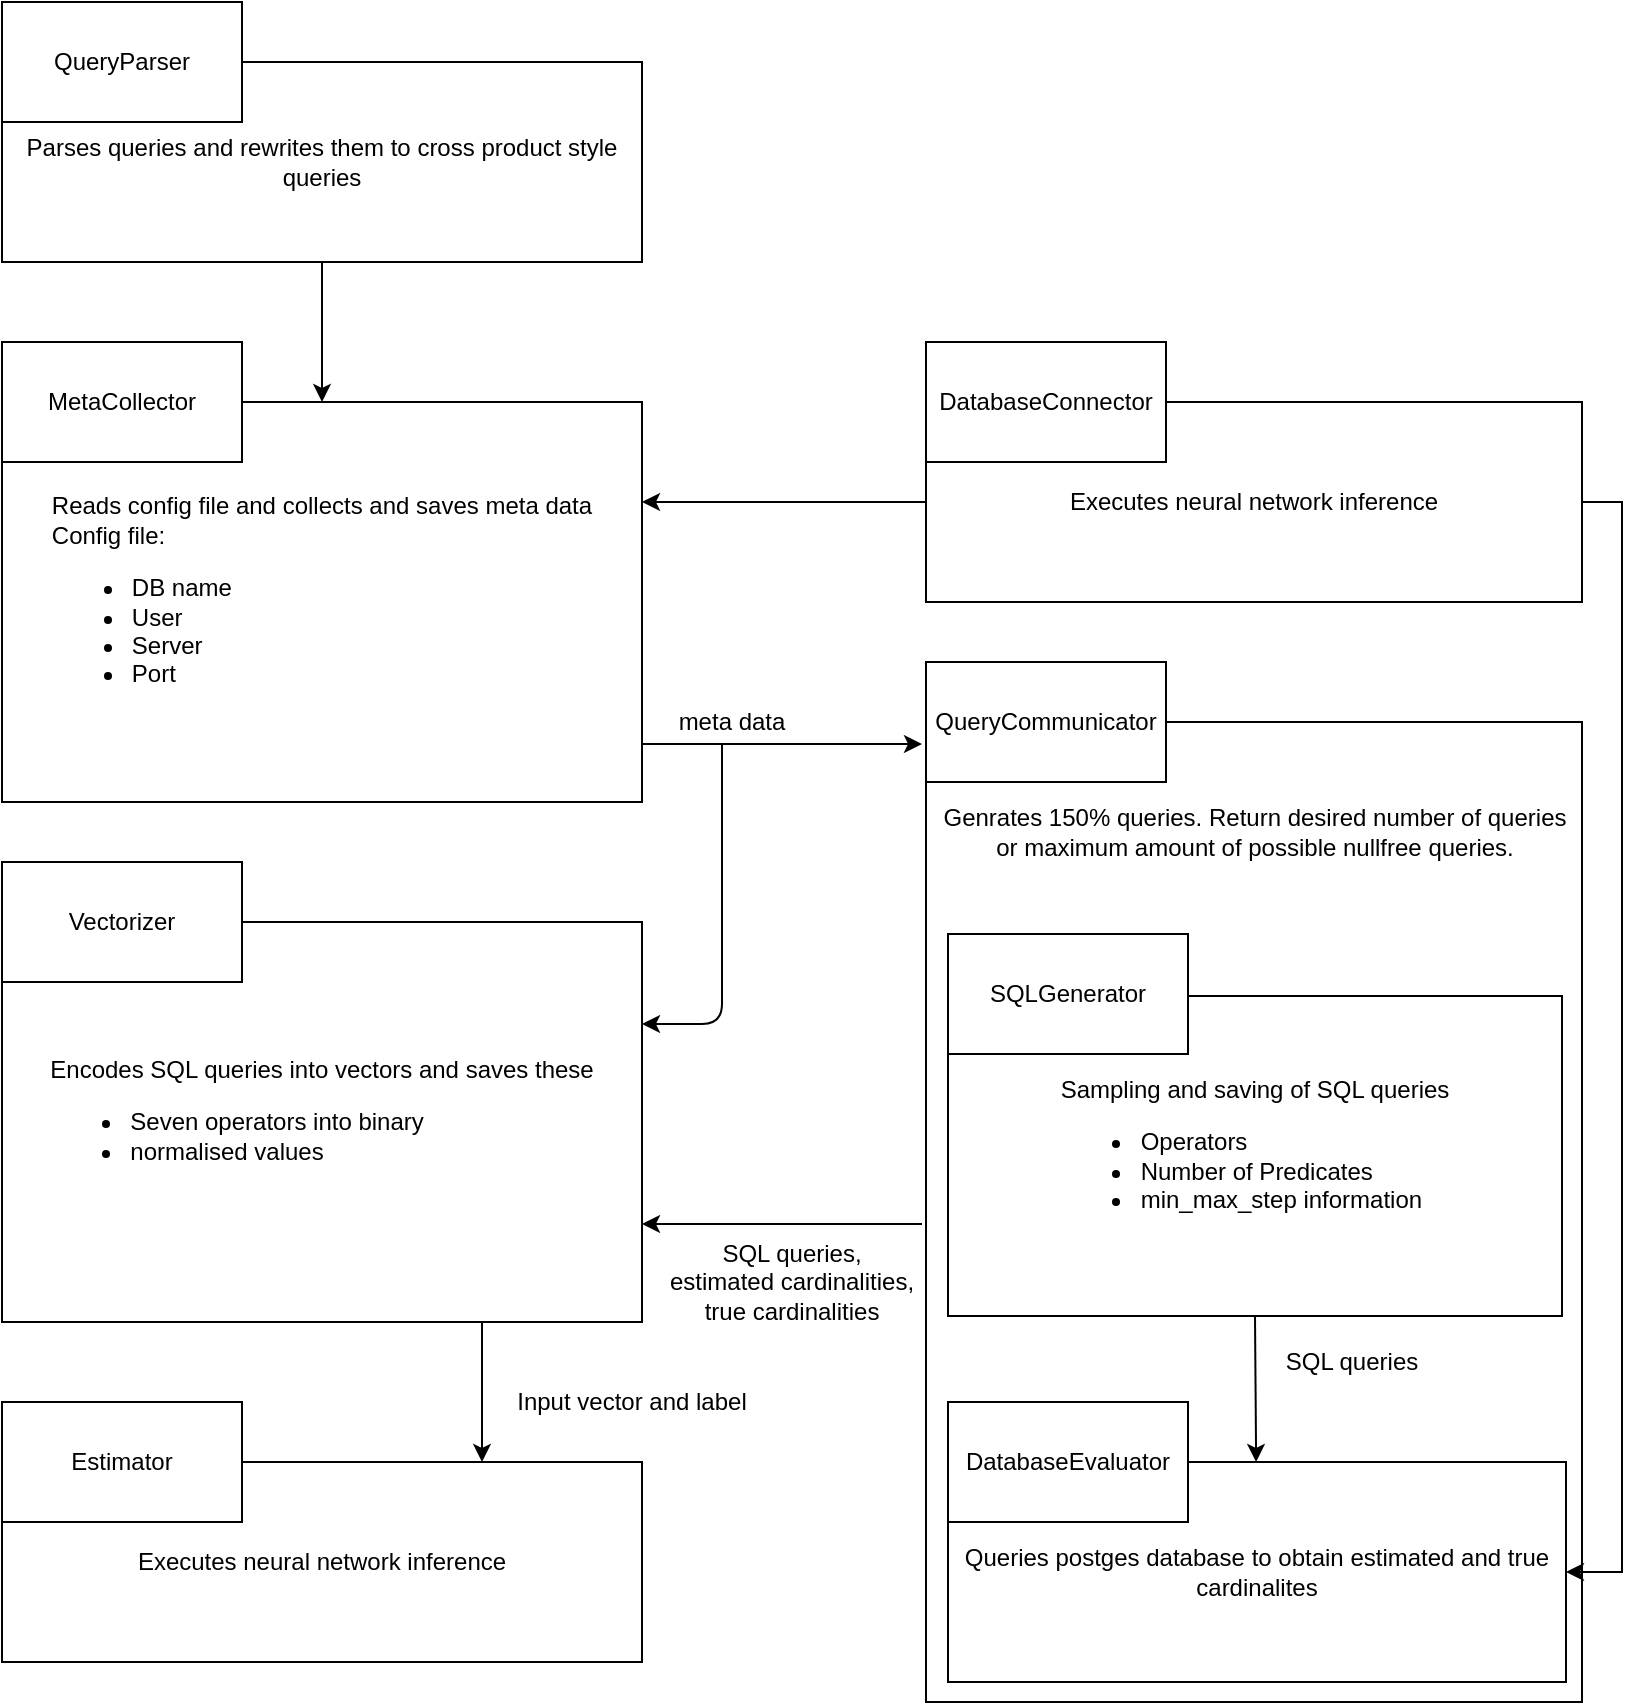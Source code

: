 <mxfile version="13.6.0" type="device"><diagram id="6hGFLwfOUW9BJ-s0fimq" name="Page-1"><mxGraphModel dx="2031" dy="2228" grid="1" gridSize="10" guides="1" tooltips="1" connect="1" arrows="1" fold="1" page="1" pageScale="1" pageWidth="827" pageHeight="1169" math="0" shadow="0"><root><mxCell id="0"/><mxCell id="1" parent="0"/><mxCell id="22" value="" style="rounded=0;whiteSpace=wrap;html=1;" parent="1" vertex="1"><mxGeometry x="462" y="190" width="328" height="490" as="geometry"/></mxCell><mxCell id="23" value="&lt;div style=&quot;text-align: left&quot;&gt;&lt;span&gt;Reads config file and collects and saves meta data&lt;/span&gt;&lt;/div&gt;&lt;div style=&quot;text-align: left&quot;&gt;&lt;span&gt;Config file:&lt;/span&gt;&lt;/div&gt;&lt;div style=&quot;text-align: left&quot;&gt;&lt;ul&gt;&lt;li&gt;&lt;span&gt;DB name&lt;/span&gt;&lt;/li&gt;&lt;li&gt;User&lt;/li&gt;&lt;li&gt;Server&lt;/li&gt;&lt;li&gt;Port&lt;/li&gt;&lt;/ul&gt;&lt;/div&gt;" style="rounded=0;whiteSpace=wrap;html=1;" parent="1" vertex="1"><mxGeometry y="30" width="320" height="200" as="geometry"/></mxCell><mxCell id="24" value="MetaCollector" style="rounded=0;whiteSpace=wrap;html=1;" parent="1" vertex="1"><mxGeometry width="120" height="60" as="geometry"/></mxCell><mxCell id="25" value="&lt;div style=&quot;text-align: left&quot;&gt;Encodes SQL queries into vectors and saves these&lt;/div&gt;&lt;div style=&quot;text-align: left&quot;&gt;&lt;ul&gt;&lt;li&gt;Seven operators into binary&lt;/li&gt;&lt;li&gt;normalised values&lt;/li&gt;&lt;/ul&gt;&lt;/div&gt;" style="rounded=0;whiteSpace=wrap;html=1;" parent="1" vertex="1"><mxGeometry y="290" width="320" height="200" as="geometry"/></mxCell><mxCell id="26" value="Vectorizer" style="rounded=0;whiteSpace=wrap;html=1;" parent="1" vertex="1"><mxGeometry y="260" width="120" height="60" as="geometry"/></mxCell><mxCell id="27" value="&lt;div style=&quot;text-align: left&quot;&gt;Executes neural network inference&lt;/div&gt;" style="rounded=0;whiteSpace=wrap;html=1;" parent="1" vertex="1"><mxGeometry y="560" width="320" height="100" as="geometry"/></mxCell><mxCell id="28" value="Estimator" style="rounded=0;whiteSpace=wrap;html=1;" parent="1" vertex="1"><mxGeometry y="530" width="120" height="60" as="geometry"/></mxCell><mxCell id="29" value="&lt;div style=&quot;text-align: left&quot;&gt;Sampling and saving of SQL queries&lt;/div&gt;&lt;div style=&quot;text-align: left&quot;&gt;&lt;ul&gt;&lt;li&gt;Operators&lt;/li&gt;&lt;li&gt;Number of Predicates&lt;/li&gt;&lt;li&gt;min_max_step information&lt;/li&gt;&lt;/ul&gt;&lt;/div&gt;" style="rounded=0;whiteSpace=wrap;html=1;" parent="1" vertex="1"><mxGeometry x="473" y="327" width="307" height="160" as="geometry"/></mxCell><mxCell id="30" value="SQLGenerator" style="rounded=0;whiteSpace=wrap;html=1;" parent="1" vertex="1"><mxGeometry x="473" y="296" width="120" height="60" as="geometry"/></mxCell><mxCell id="31" value="&lt;span&gt;Queries postges database to obtain estimated and true cardinalites&lt;/span&gt;" style="rounded=0;whiteSpace=wrap;html=1;align=center;" parent="1" vertex="1"><mxGeometry x="473" y="560" width="309" height="110" as="geometry"/></mxCell><mxCell id="32" value="DatabaseEvaluator" style="rounded=0;whiteSpace=wrap;html=1;" parent="1" vertex="1"><mxGeometry x="473" y="530" width="120" height="60" as="geometry"/></mxCell><mxCell id="33" value="" style="endArrow=classic;html=1;exitX=1;exitY=0.5;exitDx=0;exitDy=0;" parent="1" edge="1"><mxGeometry width="50" height="50" relative="1" as="geometry"><mxPoint x="320" y="201" as="sourcePoint"/><mxPoint x="460" y="201" as="targetPoint"/></mxGeometry></mxCell><mxCell id="34" value="" style="endArrow=classic;html=1;entryX=1;entryY=0.25;entryDx=0;entryDy=0;" parent="1" edge="1"><mxGeometry width="50" height="50" relative="1" as="geometry"><mxPoint x="360" y="201" as="sourcePoint"/><mxPoint x="320.0" y="341" as="targetPoint"/><Array as="points"><mxPoint x="360" y="341"/></Array></mxGeometry></mxCell><mxCell id="35" value="" style="endArrow=classic;html=1;jumpSize=0;exitX=0.5;exitY=1;exitDx=0;exitDy=0;" parent="1" source="29" target="31" edge="1"><mxGeometry width="50" height="50" relative="1" as="geometry"><mxPoint x="674" y="488" as="sourcePoint"/><mxPoint x="442" y="560" as="targetPoint"/></mxGeometry></mxCell><mxCell id="36" value="" style="endArrow=classic;html=1;entryX=1;entryY=0.6;entryDx=0;entryDy=0;entryPerimeter=0;" parent="1" edge="1"><mxGeometry width="50" height="50" relative="1" as="geometry"><mxPoint x="460" y="441" as="sourcePoint"/><mxPoint x="320" y="441" as="targetPoint"/></mxGeometry></mxCell><mxCell id="37" value="" style="endArrow=classic;html=1;exitX=0.75;exitY=1;exitDx=0;exitDy=0;entryX=0.75;entryY=0;entryDx=0;entryDy=0;" parent="1" source="25" target="27" edge="1"><mxGeometry width="50" height="50" relative="1" as="geometry"><mxPoint x="250" y="480" as="sourcePoint"/><mxPoint x="240" y="550" as="targetPoint"/></mxGeometry></mxCell><UserObject label="Input vector and label" placeholders="1" name="Variable" id="38"><mxCell style="text;html=1;strokeColor=none;fillColor=none;align=center;verticalAlign=middle;whiteSpace=wrap;overflow=hidden;" parent="1" vertex="1"><mxGeometry x="240" y="520" width="150" height="20" as="geometry"/></mxCell></UserObject><UserObject label="meta data" placeholders="1" name="Variable" id="39"><mxCell style="text;html=1;strokeColor=none;fillColor=none;align=center;verticalAlign=middle;whiteSpace=wrap;overflow=hidden;" parent="1" vertex="1"><mxGeometry x="290" y="180" width="150" height="20" as="geometry"/></mxCell></UserObject><UserObject label="SQL queries,&lt;br&gt;estimated cardinalities,&lt;br&gt;true cardinalities" placeholders="1" name="Variable" id="40"><mxCell style="text;html=1;strokeColor=none;fillColor=none;align=center;verticalAlign=middle;whiteSpace=wrap;overflow=hidden;" parent="1" vertex="1"><mxGeometry x="320" y="440" width="150" height="60" as="geometry"/></mxCell></UserObject><UserObject label="SQL queries" placeholders="1" name="Variable" id="41"><mxCell style="text;html=1;strokeColor=none;fillColor=none;align=center;verticalAlign=middle;whiteSpace=wrap;overflow=hidden;" parent="1" vertex="1"><mxGeometry x="630" y="500" width="89.5" height="20" as="geometry"/></mxCell></UserObject><mxCell id="42" value="QueryCommunicator" style="rounded=0;whiteSpace=wrap;html=1;" parent="1" vertex="1"><mxGeometry x="462" y="160" width="120" height="60" as="geometry"/></mxCell><UserObject label="Genrates 150% queries. Return desired number of queries or maximum amount of possible nullfree queries." placeholders="1" name="Variable" id="43"><mxCell style="text;html=1;strokeColor=none;fillColor=none;align=center;verticalAlign=middle;whiteSpace=wrap;overflow=hidden;" parent="1" vertex="1"><mxGeometry x="463" y="220" width="327" height="50" as="geometry"/></mxCell></UserObject><mxCell id="GCvFMKvNhXCo-NXzUWvz-46" style="edgeStyle=orthogonalEdgeStyle;rounded=0;jumpSize=0;orthogonalLoop=1;jettySize=auto;html=1;exitX=0;exitY=0.5;exitDx=0;exitDy=0;entryX=1;entryY=0.25;entryDx=0;entryDy=0;" parent="1" source="GCvFMKvNhXCo-NXzUWvz-43" target="23" edge="1"><mxGeometry relative="1" as="geometry"/></mxCell><mxCell id="GCvFMKvNhXCo-NXzUWvz-48" style="edgeStyle=orthogonalEdgeStyle;rounded=0;jumpSize=0;orthogonalLoop=1;jettySize=auto;html=1;exitX=1;exitY=0.5;exitDx=0;exitDy=0;entryX=1;entryY=0.5;entryDx=0;entryDy=0;" parent="1" source="GCvFMKvNhXCo-NXzUWvz-43" target="31" edge="1"><mxGeometry relative="1" as="geometry"/></mxCell><mxCell id="GCvFMKvNhXCo-NXzUWvz-43" value="&lt;div style=&quot;text-align: left&quot;&gt;Executes neural network inference&lt;/div&gt;" style="rounded=0;whiteSpace=wrap;html=1;" parent="1" vertex="1"><mxGeometry x="462" y="30" width="328" height="100" as="geometry"/></mxCell><mxCell id="GCvFMKvNhXCo-NXzUWvz-44" value="DatabaseConnector" style="rounded=0;whiteSpace=wrap;html=1;" parent="1" vertex="1"><mxGeometry x="462" width="120" height="60" as="geometry"/></mxCell><mxCell id="HCmQWbcZKJGWXkZ3ySR4-43" value="Parses queries and rewrites them to cross product style queries" style="rounded=0;whiteSpace=wrap;html=1;" vertex="1" parent="1"><mxGeometry y="-140" width="320" height="100" as="geometry"/></mxCell><mxCell id="HCmQWbcZKJGWXkZ3ySR4-44" value="QueryParser" style="rounded=0;whiteSpace=wrap;html=1;" vertex="1" parent="1"><mxGeometry y="-170" width="120" height="60" as="geometry"/></mxCell><mxCell id="HCmQWbcZKJGWXkZ3ySR4-45" value="" style="endArrow=classic;html=1;exitX=0.5;exitY=1;exitDx=0;exitDy=0;entryX=0.5;entryY=0;entryDx=0;entryDy=0;" edge="1" parent="1" source="HCmQWbcZKJGWXkZ3ySR4-43" target="23"><mxGeometry width="50" height="50" relative="1" as="geometry"><mxPoint x="100" y="20" as="sourcePoint"/><mxPoint x="150" y="-30" as="targetPoint"/></mxGeometry></mxCell></root></mxGraphModel></diagram></mxfile>